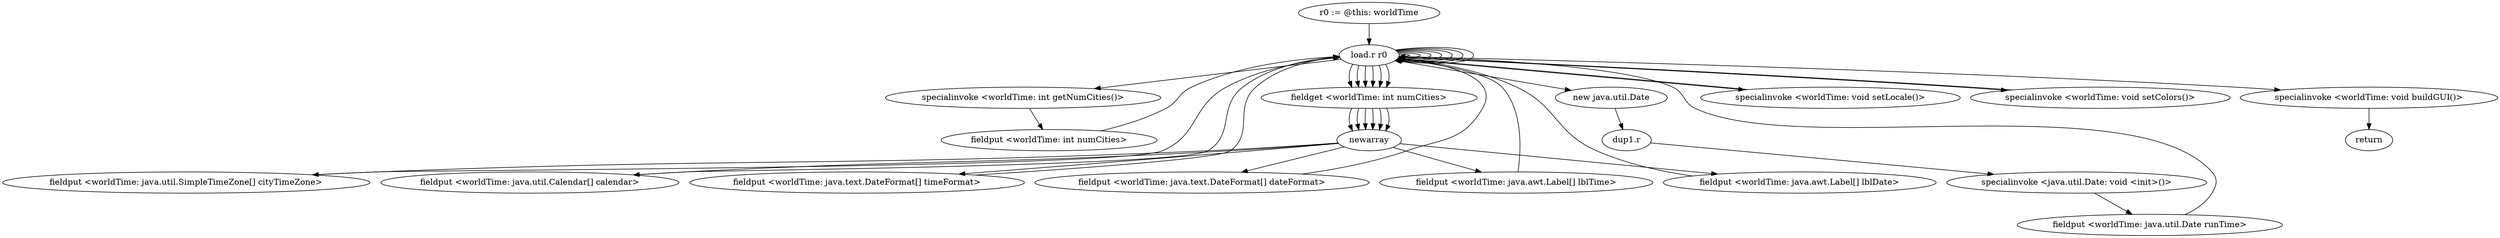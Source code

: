 digraph "" {
    "r0 := @this: worldTime"
    "load.r r0"
    "r0 := @this: worldTime"->"load.r r0";
    "load.r r0"->"load.r r0";
    "specialinvoke <worldTime: int getNumCities()>"
    "load.r r0"->"specialinvoke <worldTime: int getNumCities()>";
    "fieldput <worldTime: int numCities>"
    "specialinvoke <worldTime: int getNumCities()>"->"fieldput <worldTime: int numCities>";
    "fieldput <worldTime: int numCities>"->"load.r r0";
    "load.r r0"->"load.r r0";
    "fieldget <worldTime: int numCities>"
    "load.r r0"->"fieldget <worldTime: int numCities>";
    "newarray"
    "fieldget <worldTime: int numCities>"->"newarray";
    "fieldput <worldTime: java.util.SimpleTimeZone[] cityTimeZone>"
    "newarray"->"fieldput <worldTime: java.util.SimpleTimeZone[] cityTimeZone>";
    "fieldput <worldTime: java.util.SimpleTimeZone[] cityTimeZone>"->"load.r r0";
    "load.r r0"->"load.r r0";
    "load.r r0"->"fieldget <worldTime: int numCities>";
    "fieldget <worldTime: int numCities>"->"newarray";
    "fieldput <worldTime: java.util.Calendar[] calendar>"
    "newarray"->"fieldput <worldTime: java.util.Calendar[] calendar>";
    "fieldput <worldTime: java.util.Calendar[] calendar>"->"load.r r0";
    "load.r r0"->"load.r r0";
    "load.r r0"->"fieldget <worldTime: int numCities>";
    "fieldget <worldTime: int numCities>"->"newarray";
    "fieldput <worldTime: java.text.DateFormat[] timeFormat>"
    "newarray"->"fieldput <worldTime: java.text.DateFormat[] timeFormat>";
    "fieldput <worldTime: java.text.DateFormat[] timeFormat>"->"load.r r0";
    "load.r r0"->"load.r r0";
    "load.r r0"->"fieldget <worldTime: int numCities>";
    "fieldget <worldTime: int numCities>"->"newarray";
    "fieldput <worldTime: java.text.DateFormat[] dateFormat>"
    "newarray"->"fieldput <worldTime: java.text.DateFormat[] dateFormat>";
    "fieldput <worldTime: java.text.DateFormat[] dateFormat>"->"load.r r0";
    "load.r r0"->"load.r r0";
    "load.r r0"->"fieldget <worldTime: int numCities>";
    "fieldget <worldTime: int numCities>"->"newarray";
    "fieldput <worldTime: java.awt.Label[] lblTime>"
    "newarray"->"fieldput <worldTime: java.awt.Label[] lblTime>";
    "fieldput <worldTime: java.awt.Label[] lblTime>"->"load.r r0";
    "load.r r0"->"load.r r0";
    "load.r r0"->"fieldget <worldTime: int numCities>";
    "fieldget <worldTime: int numCities>"->"newarray";
    "fieldput <worldTime: java.awt.Label[] lblDate>"
    "newarray"->"fieldput <worldTime: java.awt.Label[] lblDate>";
    "fieldput <worldTime: java.awt.Label[] lblDate>"->"load.r r0";
    "new java.util.Date"
    "load.r r0"->"new java.util.Date";
    "dup1.r"
    "new java.util.Date"->"dup1.r";
    "specialinvoke <java.util.Date: void <init>()>"
    "dup1.r"->"specialinvoke <java.util.Date: void <init>()>";
    "fieldput <worldTime: java.util.Date runTime>"
    "specialinvoke <java.util.Date: void <init>()>"->"fieldput <worldTime: java.util.Date runTime>";
    "fieldput <worldTime: java.util.Date runTime>"->"load.r r0";
    "specialinvoke <worldTime: void setLocale()>"
    "load.r r0"->"specialinvoke <worldTime: void setLocale()>";
    "specialinvoke <worldTime: void setLocale()>"->"load.r r0";
    "specialinvoke <worldTime: void setColors()>"
    "load.r r0"->"specialinvoke <worldTime: void setColors()>";
    "specialinvoke <worldTime: void setColors()>"->"load.r r0";
    "specialinvoke <worldTime: void buildGUI()>"
    "load.r r0"->"specialinvoke <worldTime: void buildGUI()>";
    "return"
    "specialinvoke <worldTime: void buildGUI()>"->"return";
}

